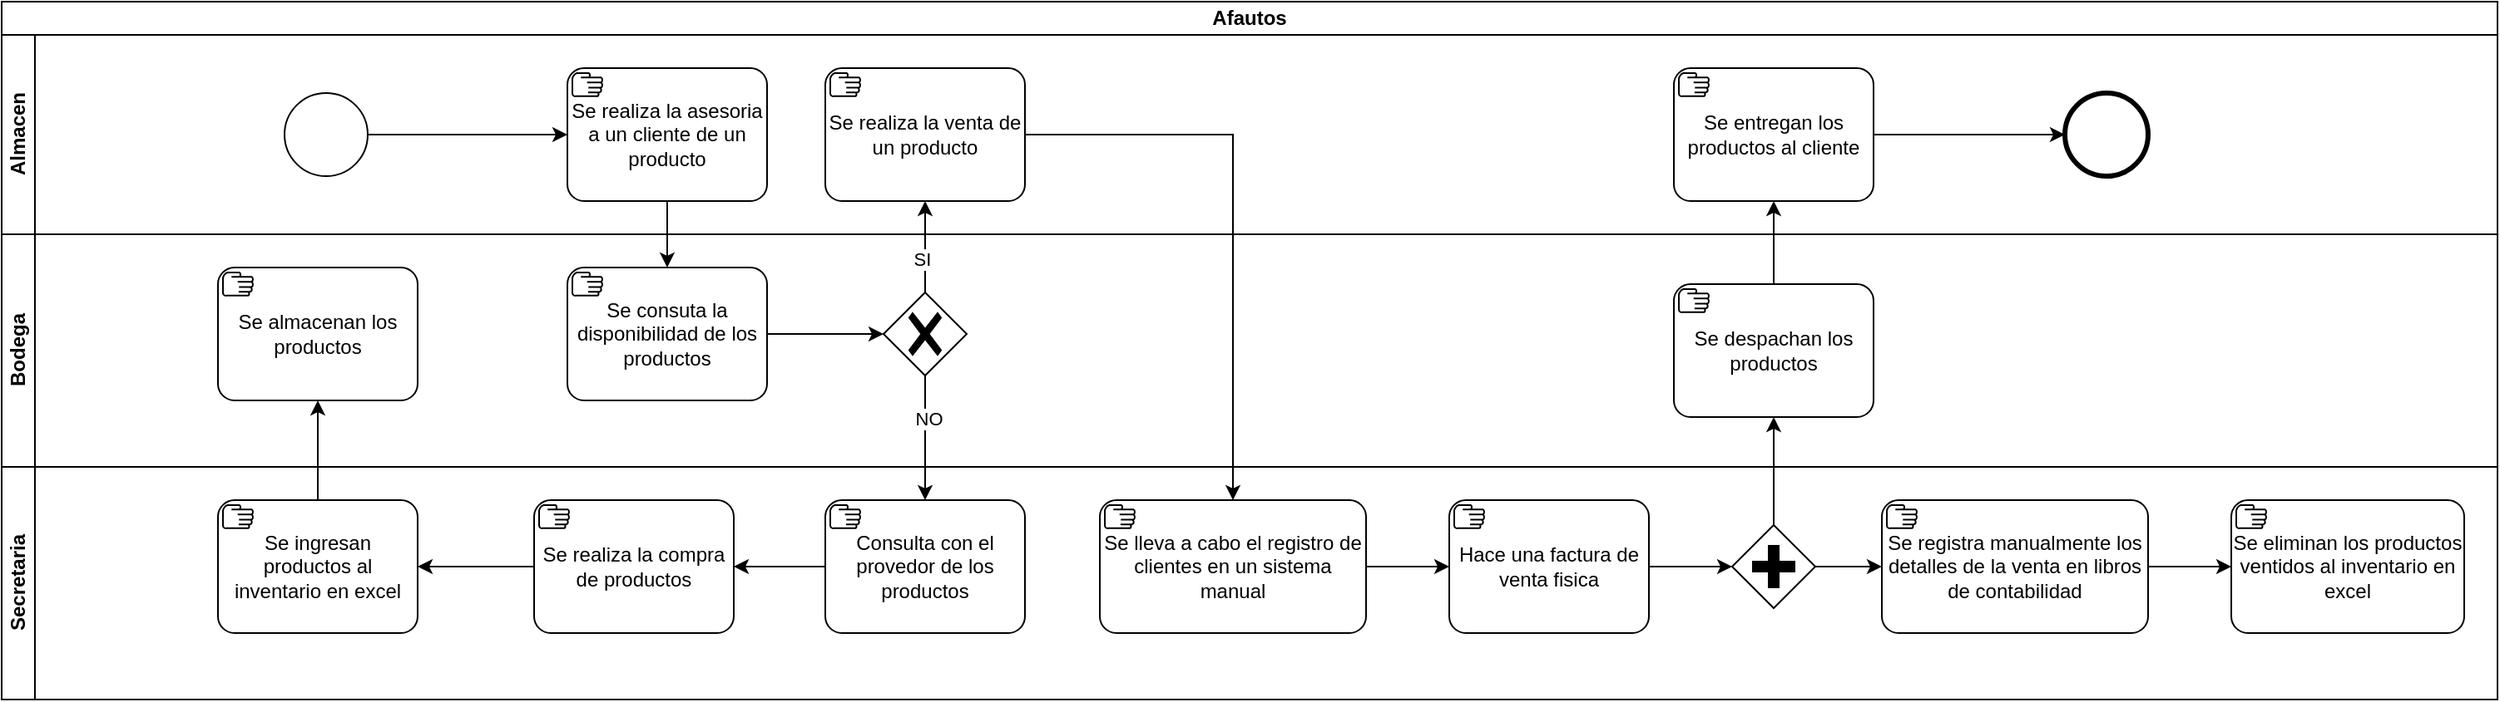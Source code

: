 <mxfile version="21.3.0" type="device">
  <diagram name="Página-1" id="BIWAFkkGCa_Ny2pFyHsu">
    <mxGraphModel dx="1947" dy="462" grid="1" gridSize="10" guides="1" tooltips="1" connect="1" arrows="1" fold="1" page="1" pageScale="1" pageWidth="827" pageHeight="1169" math="0" shadow="0">
      <root>
        <mxCell id="0" />
        <mxCell id="1" parent="0" />
        <mxCell id="vgKxclhKDo1CqKdq0Bcc-1" value="Afautos" style="swimlane;html=1;childLayout=stackLayout;resizeParent=1;resizeParentMax=0;horizontal=1;startSize=20;horizontalStack=0;whiteSpace=wrap;" vertex="1" parent="1">
          <mxGeometry x="-380" y="40" width="1500" height="420" as="geometry" />
        </mxCell>
        <mxCell id="vgKxclhKDo1CqKdq0Bcc-2" value="Almacen" style="swimlane;html=1;startSize=20;horizontal=0;" vertex="1" parent="vgKxclhKDo1CqKdq0Bcc-1">
          <mxGeometry y="20" width="1500" height="120" as="geometry" />
        </mxCell>
        <mxCell id="vgKxclhKDo1CqKdq0Bcc-8" value="Se realiza la asesoria a un cliente de un producto" style="points=[[0.25,0,0],[0.5,0,0],[0.75,0,0],[1,0.25,0],[1,0.5,0],[1,0.75,0],[0.75,1,0],[0.5,1,0],[0.25,1,0],[0,0.75,0],[0,0.5,0],[0,0.25,0]];shape=mxgraph.bpmn.task;whiteSpace=wrap;rectStyle=rounded;size=10;html=1;container=1;expand=0;collapsible=0;taskMarker=manual;" vertex="1" parent="vgKxclhKDo1CqKdq0Bcc-2">
          <mxGeometry x="340" y="20" width="120" height="80" as="geometry" />
        </mxCell>
        <mxCell id="vgKxclhKDo1CqKdq0Bcc-54" style="edgeStyle=orthogonalEdgeStyle;rounded=0;orthogonalLoop=1;jettySize=auto;html=1;entryX=0;entryY=0.5;entryDx=0;entryDy=0;entryPerimeter=0;" edge="1" parent="vgKxclhKDo1CqKdq0Bcc-2" source="vgKxclhKDo1CqKdq0Bcc-16" target="vgKxclhKDo1CqKdq0Bcc-53">
          <mxGeometry relative="1" as="geometry" />
        </mxCell>
        <mxCell id="vgKxclhKDo1CqKdq0Bcc-16" value="Se entregan los productos al cliente" style="points=[[0.25,0,0],[0.5,0,0],[0.75,0,0],[1,0.25,0],[1,0.5,0],[1,0.75,0],[0.75,1,0],[0.5,1,0],[0.25,1,0],[0,0.75,0],[0,0.5,0],[0,0.25,0]];shape=mxgraph.bpmn.task;whiteSpace=wrap;rectStyle=rounded;size=10;html=1;container=1;expand=0;collapsible=0;taskMarker=manual;" vertex="1" parent="vgKxclhKDo1CqKdq0Bcc-2">
          <mxGeometry x="1005" y="20" width="120" height="80" as="geometry" />
        </mxCell>
        <mxCell id="vgKxclhKDo1CqKdq0Bcc-21" style="edgeStyle=orthogonalEdgeStyle;rounded=0;orthogonalLoop=1;jettySize=auto;html=1;entryX=0;entryY=0.5;entryDx=0;entryDy=0;entryPerimeter=0;" edge="1" parent="vgKxclhKDo1CqKdq0Bcc-2" source="vgKxclhKDo1CqKdq0Bcc-17" target="vgKxclhKDo1CqKdq0Bcc-8">
          <mxGeometry relative="1" as="geometry" />
        </mxCell>
        <mxCell id="vgKxclhKDo1CqKdq0Bcc-17" value="" style="points=[[0.145,0.145,0],[0.5,0,0],[0.855,0.145,0],[1,0.5,0],[0.855,0.855,0],[0.5,1,0],[0.145,0.855,0],[0,0.5,0]];shape=mxgraph.bpmn.event;html=1;verticalLabelPosition=bottom;labelBackgroundColor=#ffffff;verticalAlign=top;align=center;perimeter=ellipsePerimeter;outlineConnect=0;aspect=fixed;outline=standard;symbol=general;" vertex="1" parent="vgKxclhKDo1CqKdq0Bcc-2">
          <mxGeometry x="170" y="35" width="50" height="50" as="geometry" />
        </mxCell>
        <mxCell id="vgKxclhKDo1CqKdq0Bcc-33" value="Se realiza la venta de un producto" style="points=[[0.25,0,0],[0.5,0,0],[0.75,0,0],[1,0.25,0],[1,0.5,0],[1,0.75,0],[0.75,1,0],[0.5,1,0],[0.25,1,0],[0,0.75,0],[0,0.5,0],[0,0.25,0]];shape=mxgraph.bpmn.task;whiteSpace=wrap;rectStyle=rounded;size=10;html=1;container=1;expand=0;collapsible=0;taskMarker=manual;" vertex="1" parent="vgKxclhKDo1CqKdq0Bcc-2">
          <mxGeometry x="495" y="20" width="120" height="80" as="geometry" />
        </mxCell>
        <mxCell id="vgKxclhKDo1CqKdq0Bcc-53" value="" style="points=[[0.145,0.145,0],[0.5,0,0],[0.855,0.145,0],[1,0.5,0],[0.855,0.855,0],[0.5,1,0],[0.145,0.855,0],[0,0.5,0]];shape=mxgraph.bpmn.event;html=1;verticalLabelPosition=bottom;labelBackgroundColor=#ffffff;verticalAlign=top;align=center;perimeter=ellipsePerimeter;outlineConnect=0;aspect=fixed;outline=end;symbol=terminate2;" vertex="1" parent="vgKxclhKDo1CqKdq0Bcc-2">
          <mxGeometry x="1240" y="35" width="50" height="50" as="geometry" />
        </mxCell>
        <mxCell id="vgKxclhKDo1CqKdq0Bcc-22" style="edgeStyle=orthogonalEdgeStyle;rounded=0;orthogonalLoop=1;jettySize=auto;html=1;entryX=0.5;entryY=0;entryDx=0;entryDy=0;entryPerimeter=0;" edge="1" parent="vgKxclhKDo1CqKdq0Bcc-1" source="vgKxclhKDo1CqKdq0Bcc-8" target="vgKxclhKDo1CqKdq0Bcc-12">
          <mxGeometry relative="1" as="geometry" />
        </mxCell>
        <mxCell id="vgKxclhKDo1CqKdq0Bcc-32" style="edgeStyle=orthogonalEdgeStyle;rounded=0;orthogonalLoop=1;jettySize=auto;html=1;entryX=0.5;entryY=0;entryDx=0;entryDy=0;entryPerimeter=0;" edge="1" parent="vgKxclhKDo1CqKdq0Bcc-1" source="vgKxclhKDo1CqKdq0Bcc-23" target="vgKxclhKDo1CqKdq0Bcc-31">
          <mxGeometry relative="1" as="geometry" />
        </mxCell>
        <mxCell id="vgKxclhKDo1CqKdq0Bcc-36" value="NO" style="edgeLabel;html=1;align=center;verticalAlign=middle;resizable=0;points=[];" vertex="1" connectable="0" parent="vgKxclhKDo1CqKdq0Bcc-32">
          <mxGeometry x="-0.316" y="2" relative="1" as="geometry">
            <mxPoint as="offset" />
          </mxGeometry>
        </mxCell>
        <mxCell id="vgKxclhKDo1CqKdq0Bcc-3" value="Bodega" style="swimlane;html=1;startSize=20;horizontal=0;" vertex="1" parent="vgKxclhKDo1CqKdq0Bcc-1">
          <mxGeometry y="140" width="1500" height="140" as="geometry" />
        </mxCell>
        <mxCell id="vgKxclhKDo1CqKdq0Bcc-6" value="Se almacenan los productos" style="points=[[0.25,0,0],[0.5,0,0],[0.75,0,0],[1,0.25,0],[1,0.5,0],[1,0.75,0],[0.75,1,0],[0.5,1,0],[0.25,1,0],[0,0.75,0],[0,0.5,0],[0,0.25,0]];shape=mxgraph.bpmn.task;whiteSpace=wrap;rectStyle=rounded;size=10;html=1;container=1;expand=0;collapsible=0;taskMarker=manual;" vertex="1" parent="vgKxclhKDo1CqKdq0Bcc-3">
          <mxGeometry x="130" y="20" width="120" height="80" as="geometry" />
        </mxCell>
        <mxCell id="vgKxclhKDo1CqKdq0Bcc-24" style="edgeStyle=orthogonalEdgeStyle;rounded=0;orthogonalLoop=1;jettySize=auto;html=1;entryX=0;entryY=0.5;entryDx=0;entryDy=0;entryPerimeter=0;" edge="1" parent="vgKxclhKDo1CqKdq0Bcc-3" source="vgKxclhKDo1CqKdq0Bcc-12" target="vgKxclhKDo1CqKdq0Bcc-23">
          <mxGeometry relative="1" as="geometry" />
        </mxCell>
        <mxCell id="vgKxclhKDo1CqKdq0Bcc-12" value="Se consuta la disponibilidad de los productos" style="points=[[0.25,0,0],[0.5,0,0],[0.75,0,0],[1,0.25,0],[1,0.5,0],[1,0.75,0],[0.75,1,0],[0.5,1,0],[0.25,1,0],[0,0.75,0],[0,0.5,0],[0,0.25,0]];shape=mxgraph.bpmn.task;whiteSpace=wrap;rectStyle=rounded;size=10;html=1;container=1;expand=0;collapsible=0;taskMarker=manual;" vertex="1" parent="vgKxclhKDo1CqKdq0Bcc-3">
          <mxGeometry x="340" y="20" width="120" height="80" as="geometry" />
        </mxCell>
        <mxCell id="vgKxclhKDo1CqKdq0Bcc-15" value="Se despachan los productos" style="points=[[0.25,0,0],[0.5,0,0],[0.75,0,0],[1,0.25,0],[1,0.5,0],[1,0.75,0],[0.75,1,0],[0.5,1,0],[0.25,1,0],[0,0.75,0],[0,0.5,0],[0,0.25,0]];shape=mxgraph.bpmn.task;whiteSpace=wrap;rectStyle=rounded;size=10;html=1;container=1;expand=0;collapsible=0;taskMarker=manual;" vertex="1" parent="vgKxclhKDo1CqKdq0Bcc-3">
          <mxGeometry x="1005" y="30" width="120" height="80" as="geometry" />
        </mxCell>
        <mxCell id="vgKxclhKDo1CqKdq0Bcc-23" value="" style="points=[[0.25,0.25,0],[0.5,0,0],[0.75,0.25,0],[1,0.5,0],[0.75,0.75,0],[0.5,1,0],[0.25,0.75,0],[0,0.5,0]];shape=mxgraph.bpmn.gateway2;html=1;verticalLabelPosition=bottom;labelBackgroundColor=#ffffff;verticalAlign=top;align=center;perimeter=rhombusPerimeter;outlineConnect=0;outline=none;symbol=none;gwType=exclusive;" vertex="1" parent="vgKxclhKDo1CqKdq0Bcc-3">
          <mxGeometry x="530" y="35" width="50" height="50" as="geometry" />
        </mxCell>
        <mxCell id="vgKxclhKDo1CqKdq0Bcc-4" value="Secretaria" style="swimlane;html=1;startSize=20;horizontal=0;" vertex="1" parent="vgKxclhKDo1CqKdq0Bcc-1">
          <mxGeometry y="280" width="1500" height="140" as="geometry" />
        </mxCell>
        <mxCell id="vgKxclhKDo1CqKdq0Bcc-5" value="Se ingresan productos al inventario en excel" style="points=[[0.25,0,0],[0.5,0,0],[0.75,0,0],[1,0.25,0],[1,0.5,0],[1,0.75,0],[0.75,1,0],[0.5,1,0],[0.25,1,0],[0,0.75,0],[0,0.5,0],[0,0.25,0]];shape=mxgraph.bpmn.task;whiteSpace=wrap;rectStyle=rounded;size=10;html=1;container=1;expand=0;collapsible=0;taskMarker=manual;" vertex="1" parent="vgKxclhKDo1CqKdq0Bcc-4">
          <mxGeometry x="130" y="20" width="120" height="80" as="geometry" />
        </mxCell>
        <mxCell id="vgKxclhKDo1CqKdq0Bcc-38" style="edgeStyle=orthogonalEdgeStyle;rounded=0;orthogonalLoop=1;jettySize=auto;html=1;entryX=1;entryY=0.5;entryDx=0;entryDy=0;entryPerimeter=0;" edge="1" parent="vgKxclhKDo1CqKdq0Bcc-4" source="vgKxclhKDo1CqKdq0Bcc-31" target="vgKxclhKDo1CqKdq0Bcc-37">
          <mxGeometry relative="1" as="geometry" />
        </mxCell>
        <mxCell id="vgKxclhKDo1CqKdq0Bcc-31" value="Consulta con el provedor de los productos" style="points=[[0.25,0,0],[0.5,0,0],[0.75,0,0],[1,0.25,0],[1,0.5,0],[1,0.75,0],[0.75,1,0],[0.5,1,0],[0.25,1,0],[0,0.75,0],[0,0.5,0],[0,0.25,0]];shape=mxgraph.bpmn.task;whiteSpace=wrap;rectStyle=rounded;size=10;html=1;container=1;expand=0;collapsible=0;taskMarker=manual;" vertex="1" parent="vgKxclhKDo1CqKdq0Bcc-4">
          <mxGeometry x="495" y="20" width="120" height="80" as="geometry" />
        </mxCell>
        <mxCell id="vgKxclhKDo1CqKdq0Bcc-39" style="edgeStyle=orthogonalEdgeStyle;rounded=0;orthogonalLoop=1;jettySize=auto;html=1;" edge="1" parent="vgKxclhKDo1CqKdq0Bcc-4" source="vgKxclhKDo1CqKdq0Bcc-37" target="vgKxclhKDo1CqKdq0Bcc-5">
          <mxGeometry relative="1" as="geometry" />
        </mxCell>
        <mxCell id="vgKxclhKDo1CqKdq0Bcc-37" value="Se realiza la compra de productos" style="points=[[0.25,0,0],[0.5,0,0],[0.75,0,0],[1,0.25,0],[1,0.5,0],[1,0.75,0],[0.75,1,0],[0.5,1,0],[0.25,1,0],[0,0.75,0],[0,0.5,0],[0,0.25,0]];shape=mxgraph.bpmn.task;whiteSpace=wrap;rectStyle=rounded;size=10;html=1;container=1;expand=0;collapsible=0;taskMarker=manual;" vertex="1" parent="vgKxclhKDo1CqKdq0Bcc-4">
          <mxGeometry x="320" y="20" width="120" height="80" as="geometry" />
        </mxCell>
        <mxCell id="vgKxclhKDo1CqKdq0Bcc-44" style="edgeStyle=orthogonalEdgeStyle;rounded=0;orthogonalLoop=1;jettySize=auto;html=1;" edge="1" parent="vgKxclhKDo1CqKdq0Bcc-4" source="vgKxclhKDo1CqKdq0Bcc-11" target="vgKxclhKDo1CqKdq0Bcc-10">
          <mxGeometry relative="1" as="geometry" />
        </mxCell>
        <mxCell id="vgKxclhKDo1CqKdq0Bcc-11" value="Se lleva a cabo el registro de clientes en un sistema manual" style="points=[[0.25,0,0],[0.5,0,0],[0.75,0,0],[1,0.25,0],[1,0.5,0],[1,0.75,0],[0.75,1,0],[0.5,1,0],[0.25,1,0],[0,0.75,0],[0,0.5,0],[0,0.25,0]];shape=mxgraph.bpmn.task;whiteSpace=wrap;rectStyle=rounded;size=10;html=1;container=1;expand=0;collapsible=0;taskMarker=manual;" vertex="1" parent="vgKxclhKDo1CqKdq0Bcc-4">
          <mxGeometry x="660" y="20" width="160" height="80" as="geometry" />
        </mxCell>
        <mxCell id="vgKxclhKDo1CqKdq0Bcc-48" style="edgeStyle=orthogonalEdgeStyle;rounded=0;orthogonalLoop=1;jettySize=auto;html=1;entryX=0;entryY=0.5;entryDx=0;entryDy=0;entryPerimeter=0;" edge="1" parent="vgKxclhKDo1CqKdq0Bcc-4" source="vgKxclhKDo1CqKdq0Bcc-9" target="vgKxclhKDo1CqKdq0Bcc-14">
          <mxGeometry relative="1" as="geometry" />
        </mxCell>
        <mxCell id="vgKxclhKDo1CqKdq0Bcc-9" value="Se registra manualmente los detalles de la venta en libros de contabilidad" style="points=[[0.25,0,0],[0.5,0,0],[0.75,0,0],[1,0.25,0],[1,0.5,0],[1,0.75,0],[0.75,1,0],[0.5,1,0],[0.25,1,0],[0,0.75,0],[0,0.5,0],[0,0.25,0]];shape=mxgraph.bpmn.task;whiteSpace=wrap;rectStyle=rounded;size=10;html=1;container=1;expand=0;collapsible=0;taskMarker=manual;" vertex="1" parent="vgKxclhKDo1CqKdq0Bcc-4">
          <mxGeometry x="1130" y="20" width="160" height="80" as="geometry" />
        </mxCell>
        <mxCell id="vgKxclhKDo1CqKdq0Bcc-50" style="edgeStyle=orthogonalEdgeStyle;rounded=0;orthogonalLoop=1;jettySize=auto;html=1;entryX=0;entryY=0.5;entryDx=0;entryDy=0;entryPerimeter=0;" edge="1" parent="vgKxclhKDo1CqKdq0Bcc-4" source="vgKxclhKDo1CqKdq0Bcc-10" target="vgKxclhKDo1CqKdq0Bcc-49">
          <mxGeometry relative="1" as="geometry" />
        </mxCell>
        <mxCell id="vgKxclhKDo1CqKdq0Bcc-10" value="Hace una factura de venta fisica" style="points=[[0.25,0,0],[0.5,0,0],[0.75,0,0],[1,0.25,0],[1,0.5,0],[1,0.75,0],[0.75,1,0],[0.5,1,0],[0.25,1,0],[0,0.75,0],[0,0.5,0],[0,0.25,0]];shape=mxgraph.bpmn.task;whiteSpace=wrap;rectStyle=rounded;size=10;html=1;container=1;expand=0;collapsible=0;taskMarker=manual;" vertex="1" parent="vgKxclhKDo1CqKdq0Bcc-4">
          <mxGeometry x="870" y="20" width="120" height="80" as="geometry" />
        </mxCell>
        <mxCell id="vgKxclhKDo1CqKdq0Bcc-14" value="Se eliminan los productos ventidos al inventario en excel" style="points=[[0.25,0,0],[0.5,0,0],[0.75,0,0],[1,0.25,0],[1,0.5,0],[1,0.75,0],[0.75,1,0],[0.5,1,0],[0.25,1,0],[0,0.75,0],[0,0.5,0],[0,0.25,0]];shape=mxgraph.bpmn.task;whiteSpace=wrap;rectStyle=rounded;size=10;html=1;container=1;expand=0;collapsible=0;taskMarker=manual;" vertex="1" parent="vgKxclhKDo1CqKdq0Bcc-4">
          <mxGeometry x="1340" y="20" width="140" height="80" as="geometry" />
        </mxCell>
        <mxCell id="vgKxclhKDo1CqKdq0Bcc-51" style="edgeStyle=orthogonalEdgeStyle;rounded=0;orthogonalLoop=1;jettySize=auto;html=1;entryX=0;entryY=0.5;entryDx=0;entryDy=0;entryPerimeter=0;" edge="1" parent="vgKxclhKDo1CqKdq0Bcc-4" source="vgKxclhKDo1CqKdq0Bcc-49" target="vgKxclhKDo1CqKdq0Bcc-9">
          <mxGeometry relative="1" as="geometry" />
        </mxCell>
        <mxCell id="vgKxclhKDo1CqKdq0Bcc-49" value="" style="points=[[0.25,0.25,0],[0.5,0,0],[0.75,0.25,0],[1,0.5,0],[0.75,0.75,0],[0.5,1,0],[0.25,0.75,0],[0,0.5,0]];shape=mxgraph.bpmn.gateway2;html=1;verticalLabelPosition=bottom;labelBackgroundColor=#ffffff;verticalAlign=top;align=center;perimeter=rhombusPerimeter;outlineConnect=0;outline=none;symbol=none;gwType=parallel;" vertex="1" parent="vgKxclhKDo1CqKdq0Bcc-4">
          <mxGeometry x="1040" y="35" width="50" height="50" as="geometry" />
        </mxCell>
        <mxCell id="vgKxclhKDo1CqKdq0Bcc-34" style="edgeStyle=orthogonalEdgeStyle;rounded=0;orthogonalLoop=1;jettySize=auto;html=1;entryX=0.5;entryY=1;entryDx=0;entryDy=0;entryPerimeter=0;" edge="1" parent="vgKxclhKDo1CqKdq0Bcc-1" source="vgKxclhKDo1CqKdq0Bcc-23" target="vgKxclhKDo1CqKdq0Bcc-33">
          <mxGeometry relative="1" as="geometry" />
        </mxCell>
        <mxCell id="vgKxclhKDo1CqKdq0Bcc-35" value="SI" style="edgeLabel;html=1;align=center;verticalAlign=middle;resizable=0;points=[];" vertex="1" connectable="0" parent="vgKxclhKDo1CqKdq0Bcc-34">
          <mxGeometry x="-0.247" y="2" relative="1" as="geometry">
            <mxPoint as="offset" />
          </mxGeometry>
        </mxCell>
        <mxCell id="vgKxclhKDo1CqKdq0Bcc-40" style="edgeStyle=orthogonalEdgeStyle;rounded=0;orthogonalLoop=1;jettySize=auto;html=1;" edge="1" parent="vgKxclhKDo1CqKdq0Bcc-1" source="vgKxclhKDo1CqKdq0Bcc-5" target="vgKxclhKDo1CqKdq0Bcc-6">
          <mxGeometry relative="1" as="geometry" />
        </mxCell>
        <mxCell id="vgKxclhKDo1CqKdq0Bcc-43" style="edgeStyle=orthogonalEdgeStyle;rounded=0;orthogonalLoop=1;jettySize=auto;html=1;" edge="1" parent="vgKxclhKDo1CqKdq0Bcc-1" source="vgKxclhKDo1CqKdq0Bcc-33" target="vgKxclhKDo1CqKdq0Bcc-11">
          <mxGeometry relative="1" as="geometry" />
        </mxCell>
        <mxCell id="vgKxclhKDo1CqKdq0Bcc-46" style="edgeStyle=orthogonalEdgeStyle;rounded=0;orthogonalLoop=1;jettySize=auto;html=1;entryX=0.5;entryY=1;entryDx=0;entryDy=0;entryPerimeter=0;" edge="1" parent="vgKxclhKDo1CqKdq0Bcc-1" source="vgKxclhKDo1CqKdq0Bcc-15" target="vgKxclhKDo1CqKdq0Bcc-16">
          <mxGeometry relative="1" as="geometry" />
        </mxCell>
        <mxCell id="vgKxclhKDo1CqKdq0Bcc-52" style="edgeStyle=orthogonalEdgeStyle;rounded=0;orthogonalLoop=1;jettySize=auto;html=1;entryX=0.5;entryY=1;entryDx=0;entryDy=0;entryPerimeter=0;" edge="1" parent="vgKxclhKDo1CqKdq0Bcc-1" source="vgKxclhKDo1CqKdq0Bcc-49" target="vgKxclhKDo1CqKdq0Bcc-15">
          <mxGeometry relative="1" as="geometry" />
        </mxCell>
      </root>
    </mxGraphModel>
  </diagram>
</mxfile>
